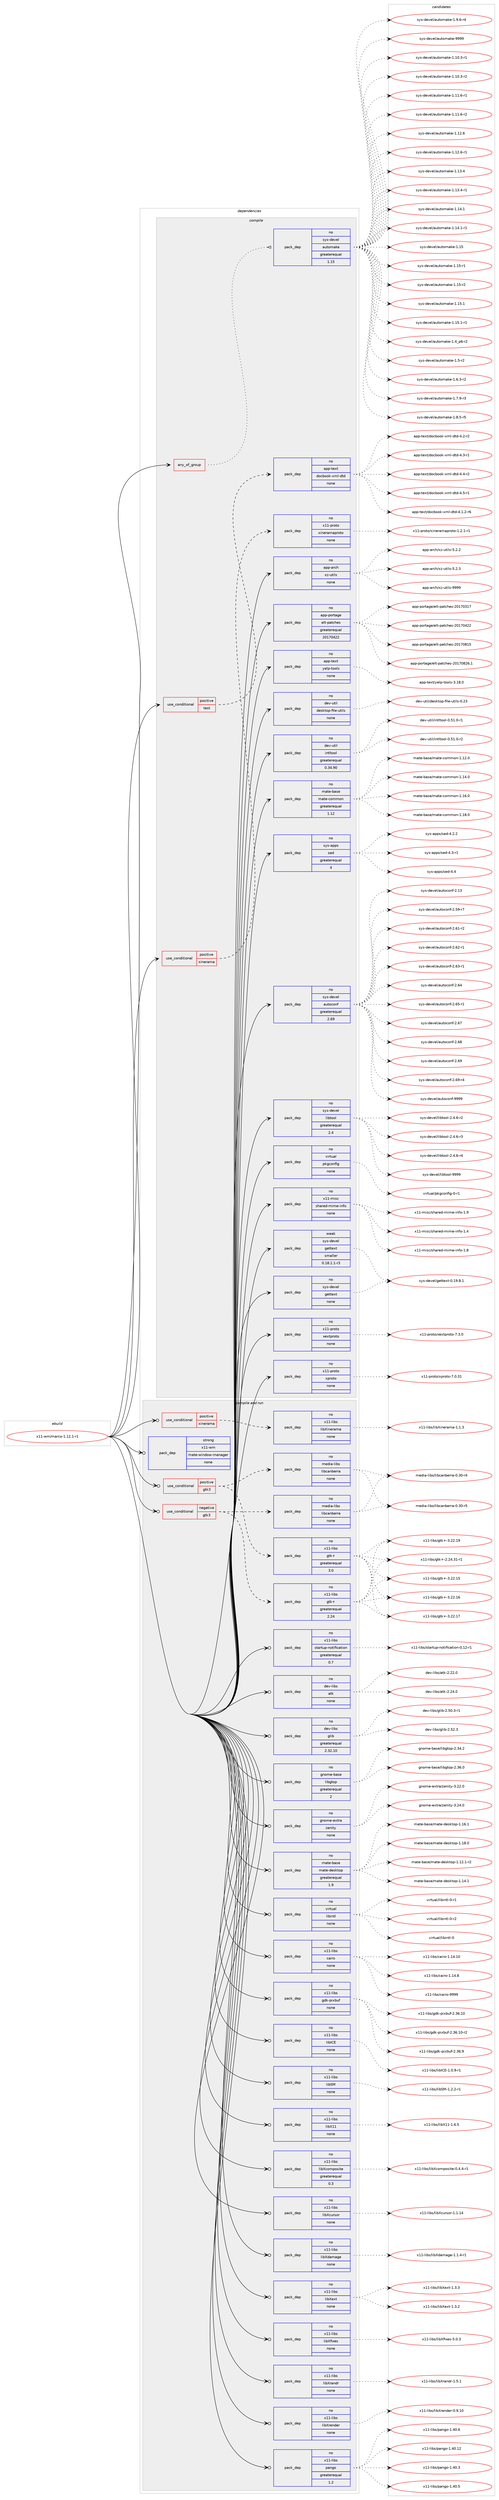 digraph prolog {

# *************
# Graph options
# *************

newrank=true;
concentrate=true;
compound=true;
graph [rankdir=LR,fontname=Helvetica,fontsize=10,ranksep=1.5];#, ranksep=2.5, nodesep=0.2];
edge  [arrowhead=vee];
node  [fontname=Helvetica,fontsize=10];

# **********
# The ebuild
# **********

subgraph cluster_leftcol {
color=gray;
rank=same;
label=<<i>ebuild</i>>;
id [label="x11-wm/marco-1.12.1-r1", color=red, width=4, href="../x11-wm/marco-1.12.1-r1.svg"];
}

# ****************
# The dependencies
# ****************

subgraph cluster_midcol {
color=gray;
label=<<i>dependencies</i>>;
subgraph cluster_compile {
fillcolor="#eeeeee";
style=filled;
label=<<i>compile</i>>;
subgraph any9779 {
dependency532483 [label=<<TABLE BORDER="0" CELLBORDER="1" CELLSPACING="0" CELLPADDING="4"><TR><TD CELLPADDING="10">any_of_group</TD></TR></TABLE>>, shape=none, color=red];subgraph pack398186 {
dependency532484 [label=<<TABLE BORDER="0" CELLBORDER="1" CELLSPACING="0" CELLPADDING="4" WIDTH="220"><TR><TD ROWSPAN="6" CELLPADDING="30">pack_dep</TD></TR><TR><TD WIDTH="110">no</TD></TR><TR><TD>sys-devel</TD></TR><TR><TD>automake</TD></TR><TR><TD>greaterequal</TD></TR><TR><TD>1.15</TD></TR></TABLE>>, shape=none, color=blue];
}
dependency532483:e -> dependency532484:w [weight=20,style="dotted",arrowhead="oinv"];
}
id:e -> dependency532483:w [weight=20,style="solid",arrowhead="vee"];
subgraph cond124165 {
dependency532485 [label=<<TABLE BORDER="0" CELLBORDER="1" CELLSPACING="0" CELLPADDING="4"><TR><TD ROWSPAN="3" CELLPADDING="10">use_conditional</TD></TR><TR><TD>positive</TD></TR><TR><TD>test</TD></TR></TABLE>>, shape=none, color=red];
subgraph pack398187 {
dependency532486 [label=<<TABLE BORDER="0" CELLBORDER="1" CELLSPACING="0" CELLPADDING="4" WIDTH="220"><TR><TD ROWSPAN="6" CELLPADDING="30">pack_dep</TD></TR><TR><TD WIDTH="110">no</TD></TR><TR><TD>app-text</TD></TR><TR><TD>docbook-xml-dtd</TD></TR><TR><TD>none</TD></TR><TR><TD></TD></TR></TABLE>>, shape=none, color=blue];
}
dependency532485:e -> dependency532486:w [weight=20,style="dashed",arrowhead="vee"];
}
id:e -> dependency532485:w [weight=20,style="solid",arrowhead="vee"];
subgraph cond124166 {
dependency532487 [label=<<TABLE BORDER="0" CELLBORDER="1" CELLSPACING="0" CELLPADDING="4"><TR><TD ROWSPAN="3" CELLPADDING="10">use_conditional</TD></TR><TR><TD>positive</TD></TR><TR><TD>xinerama</TD></TR></TABLE>>, shape=none, color=red];
subgraph pack398188 {
dependency532488 [label=<<TABLE BORDER="0" CELLBORDER="1" CELLSPACING="0" CELLPADDING="4" WIDTH="220"><TR><TD ROWSPAN="6" CELLPADDING="30">pack_dep</TD></TR><TR><TD WIDTH="110">no</TD></TR><TR><TD>x11-proto</TD></TR><TR><TD>xineramaproto</TD></TR><TR><TD>none</TD></TR><TR><TD></TD></TR></TABLE>>, shape=none, color=blue];
}
dependency532487:e -> dependency532488:w [weight=20,style="dashed",arrowhead="vee"];
}
id:e -> dependency532487:w [weight=20,style="solid",arrowhead="vee"];
subgraph pack398189 {
dependency532489 [label=<<TABLE BORDER="0" CELLBORDER="1" CELLSPACING="0" CELLPADDING="4" WIDTH="220"><TR><TD ROWSPAN="6" CELLPADDING="30">pack_dep</TD></TR><TR><TD WIDTH="110">no</TD></TR><TR><TD>app-arch</TD></TR><TR><TD>xz-utils</TD></TR><TR><TD>none</TD></TR><TR><TD></TD></TR></TABLE>>, shape=none, color=blue];
}
id:e -> dependency532489:w [weight=20,style="solid",arrowhead="vee"];
subgraph pack398190 {
dependency532490 [label=<<TABLE BORDER="0" CELLBORDER="1" CELLSPACING="0" CELLPADDING="4" WIDTH="220"><TR><TD ROWSPAN="6" CELLPADDING="30">pack_dep</TD></TR><TR><TD WIDTH="110">no</TD></TR><TR><TD>app-portage</TD></TR><TR><TD>elt-patches</TD></TR><TR><TD>greaterequal</TD></TR><TR><TD>20170422</TD></TR></TABLE>>, shape=none, color=blue];
}
id:e -> dependency532490:w [weight=20,style="solid",arrowhead="vee"];
subgraph pack398191 {
dependency532491 [label=<<TABLE BORDER="0" CELLBORDER="1" CELLSPACING="0" CELLPADDING="4" WIDTH="220"><TR><TD ROWSPAN="6" CELLPADDING="30">pack_dep</TD></TR><TR><TD WIDTH="110">no</TD></TR><TR><TD>app-text</TD></TR><TR><TD>yelp-tools</TD></TR><TR><TD>none</TD></TR><TR><TD></TD></TR></TABLE>>, shape=none, color=blue];
}
id:e -> dependency532491:w [weight=20,style="solid",arrowhead="vee"];
subgraph pack398192 {
dependency532492 [label=<<TABLE BORDER="0" CELLBORDER="1" CELLSPACING="0" CELLPADDING="4" WIDTH="220"><TR><TD ROWSPAN="6" CELLPADDING="30">pack_dep</TD></TR><TR><TD WIDTH="110">no</TD></TR><TR><TD>dev-util</TD></TR><TR><TD>desktop-file-utils</TD></TR><TR><TD>none</TD></TR><TR><TD></TD></TR></TABLE>>, shape=none, color=blue];
}
id:e -> dependency532492:w [weight=20,style="solid",arrowhead="vee"];
subgraph pack398193 {
dependency532493 [label=<<TABLE BORDER="0" CELLBORDER="1" CELLSPACING="0" CELLPADDING="4" WIDTH="220"><TR><TD ROWSPAN="6" CELLPADDING="30">pack_dep</TD></TR><TR><TD WIDTH="110">no</TD></TR><TR><TD>dev-util</TD></TR><TR><TD>intltool</TD></TR><TR><TD>greaterequal</TD></TR><TR><TD>0.34.90</TD></TR></TABLE>>, shape=none, color=blue];
}
id:e -> dependency532493:w [weight=20,style="solid",arrowhead="vee"];
subgraph pack398194 {
dependency532494 [label=<<TABLE BORDER="0" CELLBORDER="1" CELLSPACING="0" CELLPADDING="4" WIDTH="220"><TR><TD ROWSPAN="6" CELLPADDING="30">pack_dep</TD></TR><TR><TD WIDTH="110">no</TD></TR><TR><TD>mate-base</TD></TR><TR><TD>mate-common</TD></TR><TR><TD>greaterequal</TD></TR><TR><TD>1.12</TD></TR></TABLE>>, shape=none, color=blue];
}
id:e -> dependency532494:w [weight=20,style="solid",arrowhead="vee"];
subgraph pack398195 {
dependency532495 [label=<<TABLE BORDER="0" CELLBORDER="1" CELLSPACING="0" CELLPADDING="4" WIDTH="220"><TR><TD ROWSPAN="6" CELLPADDING="30">pack_dep</TD></TR><TR><TD WIDTH="110">no</TD></TR><TR><TD>sys-apps</TD></TR><TR><TD>sed</TD></TR><TR><TD>greaterequal</TD></TR><TR><TD>4</TD></TR></TABLE>>, shape=none, color=blue];
}
id:e -> dependency532495:w [weight=20,style="solid",arrowhead="vee"];
subgraph pack398196 {
dependency532496 [label=<<TABLE BORDER="0" CELLBORDER="1" CELLSPACING="0" CELLPADDING="4" WIDTH="220"><TR><TD ROWSPAN="6" CELLPADDING="30">pack_dep</TD></TR><TR><TD WIDTH="110">no</TD></TR><TR><TD>sys-devel</TD></TR><TR><TD>autoconf</TD></TR><TR><TD>greaterequal</TD></TR><TR><TD>2.69</TD></TR></TABLE>>, shape=none, color=blue];
}
id:e -> dependency532496:w [weight=20,style="solid",arrowhead="vee"];
subgraph pack398197 {
dependency532497 [label=<<TABLE BORDER="0" CELLBORDER="1" CELLSPACING="0" CELLPADDING="4" WIDTH="220"><TR><TD ROWSPAN="6" CELLPADDING="30">pack_dep</TD></TR><TR><TD WIDTH="110">no</TD></TR><TR><TD>sys-devel</TD></TR><TR><TD>gettext</TD></TR><TR><TD>none</TD></TR><TR><TD></TD></TR></TABLE>>, shape=none, color=blue];
}
id:e -> dependency532497:w [weight=20,style="solid",arrowhead="vee"];
subgraph pack398198 {
dependency532498 [label=<<TABLE BORDER="0" CELLBORDER="1" CELLSPACING="0" CELLPADDING="4" WIDTH="220"><TR><TD ROWSPAN="6" CELLPADDING="30">pack_dep</TD></TR><TR><TD WIDTH="110">no</TD></TR><TR><TD>sys-devel</TD></TR><TR><TD>libtool</TD></TR><TR><TD>greaterequal</TD></TR><TR><TD>2.4</TD></TR></TABLE>>, shape=none, color=blue];
}
id:e -> dependency532498:w [weight=20,style="solid",arrowhead="vee"];
subgraph pack398199 {
dependency532499 [label=<<TABLE BORDER="0" CELLBORDER="1" CELLSPACING="0" CELLPADDING="4" WIDTH="220"><TR><TD ROWSPAN="6" CELLPADDING="30">pack_dep</TD></TR><TR><TD WIDTH="110">no</TD></TR><TR><TD>virtual</TD></TR><TR><TD>pkgconfig</TD></TR><TR><TD>none</TD></TR><TR><TD></TD></TR></TABLE>>, shape=none, color=blue];
}
id:e -> dependency532499:w [weight=20,style="solid",arrowhead="vee"];
subgraph pack398200 {
dependency532500 [label=<<TABLE BORDER="0" CELLBORDER="1" CELLSPACING="0" CELLPADDING="4" WIDTH="220"><TR><TD ROWSPAN="6" CELLPADDING="30">pack_dep</TD></TR><TR><TD WIDTH="110">no</TD></TR><TR><TD>x11-misc</TD></TR><TR><TD>shared-mime-info</TD></TR><TR><TD>none</TD></TR><TR><TD></TD></TR></TABLE>>, shape=none, color=blue];
}
id:e -> dependency532500:w [weight=20,style="solid",arrowhead="vee"];
subgraph pack398201 {
dependency532501 [label=<<TABLE BORDER="0" CELLBORDER="1" CELLSPACING="0" CELLPADDING="4" WIDTH="220"><TR><TD ROWSPAN="6" CELLPADDING="30">pack_dep</TD></TR><TR><TD WIDTH="110">no</TD></TR><TR><TD>x11-proto</TD></TR><TR><TD>xextproto</TD></TR><TR><TD>none</TD></TR><TR><TD></TD></TR></TABLE>>, shape=none, color=blue];
}
id:e -> dependency532501:w [weight=20,style="solid",arrowhead="vee"];
subgraph pack398202 {
dependency532502 [label=<<TABLE BORDER="0" CELLBORDER="1" CELLSPACING="0" CELLPADDING="4" WIDTH="220"><TR><TD ROWSPAN="6" CELLPADDING="30">pack_dep</TD></TR><TR><TD WIDTH="110">no</TD></TR><TR><TD>x11-proto</TD></TR><TR><TD>xproto</TD></TR><TR><TD>none</TD></TR><TR><TD></TD></TR></TABLE>>, shape=none, color=blue];
}
id:e -> dependency532502:w [weight=20,style="solid",arrowhead="vee"];
subgraph pack398203 {
dependency532503 [label=<<TABLE BORDER="0" CELLBORDER="1" CELLSPACING="0" CELLPADDING="4" WIDTH="220"><TR><TD ROWSPAN="6" CELLPADDING="30">pack_dep</TD></TR><TR><TD WIDTH="110">weak</TD></TR><TR><TD>sys-devel</TD></TR><TR><TD>gettext</TD></TR><TR><TD>smaller</TD></TR><TR><TD>0.18.1.1-r3</TD></TR></TABLE>>, shape=none, color=blue];
}
id:e -> dependency532503:w [weight=20,style="solid",arrowhead="vee"];
}
subgraph cluster_compileandrun {
fillcolor="#eeeeee";
style=filled;
label=<<i>compile and run</i>>;
subgraph cond124167 {
dependency532504 [label=<<TABLE BORDER="0" CELLBORDER="1" CELLSPACING="0" CELLPADDING="4"><TR><TD ROWSPAN="3" CELLPADDING="10">use_conditional</TD></TR><TR><TD>negative</TD></TR><TR><TD>gtk3</TD></TR></TABLE>>, shape=none, color=red];
subgraph pack398204 {
dependency532505 [label=<<TABLE BORDER="0" CELLBORDER="1" CELLSPACING="0" CELLPADDING="4" WIDTH="220"><TR><TD ROWSPAN="6" CELLPADDING="30">pack_dep</TD></TR><TR><TD WIDTH="110">no</TD></TR><TR><TD>media-libs</TD></TR><TR><TD>libcanberra</TD></TR><TR><TD>none</TD></TR><TR><TD></TD></TR></TABLE>>, shape=none, color=blue];
}
dependency532504:e -> dependency532505:w [weight=20,style="dashed",arrowhead="vee"];
subgraph pack398205 {
dependency532506 [label=<<TABLE BORDER="0" CELLBORDER="1" CELLSPACING="0" CELLPADDING="4" WIDTH="220"><TR><TD ROWSPAN="6" CELLPADDING="30">pack_dep</TD></TR><TR><TD WIDTH="110">no</TD></TR><TR><TD>x11-libs</TD></TR><TR><TD>gtk+</TD></TR><TR><TD>greaterequal</TD></TR><TR><TD>2.24</TD></TR></TABLE>>, shape=none, color=blue];
}
dependency532504:e -> dependency532506:w [weight=20,style="dashed",arrowhead="vee"];
}
id:e -> dependency532504:w [weight=20,style="solid",arrowhead="odotvee"];
subgraph cond124168 {
dependency532507 [label=<<TABLE BORDER="0" CELLBORDER="1" CELLSPACING="0" CELLPADDING="4"><TR><TD ROWSPAN="3" CELLPADDING="10">use_conditional</TD></TR><TR><TD>positive</TD></TR><TR><TD>gtk3</TD></TR></TABLE>>, shape=none, color=red];
subgraph pack398206 {
dependency532508 [label=<<TABLE BORDER="0" CELLBORDER="1" CELLSPACING="0" CELLPADDING="4" WIDTH="220"><TR><TD ROWSPAN="6" CELLPADDING="30">pack_dep</TD></TR><TR><TD WIDTH="110">no</TD></TR><TR><TD>media-libs</TD></TR><TR><TD>libcanberra</TD></TR><TR><TD>none</TD></TR><TR><TD></TD></TR></TABLE>>, shape=none, color=blue];
}
dependency532507:e -> dependency532508:w [weight=20,style="dashed",arrowhead="vee"];
subgraph pack398207 {
dependency532509 [label=<<TABLE BORDER="0" CELLBORDER="1" CELLSPACING="0" CELLPADDING="4" WIDTH="220"><TR><TD ROWSPAN="6" CELLPADDING="30">pack_dep</TD></TR><TR><TD WIDTH="110">no</TD></TR><TR><TD>x11-libs</TD></TR><TR><TD>gtk+</TD></TR><TR><TD>greaterequal</TD></TR><TR><TD>3.0</TD></TR></TABLE>>, shape=none, color=blue];
}
dependency532507:e -> dependency532509:w [weight=20,style="dashed",arrowhead="vee"];
}
id:e -> dependency532507:w [weight=20,style="solid",arrowhead="odotvee"];
subgraph cond124169 {
dependency532510 [label=<<TABLE BORDER="0" CELLBORDER="1" CELLSPACING="0" CELLPADDING="4"><TR><TD ROWSPAN="3" CELLPADDING="10">use_conditional</TD></TR><TR><TD>positive</TD></TR><TR><TD>xinerama</TD></TR></TABLE>>, shape=none, color=red];
subgraph pack398208 {
dependency532511 [label=<<TABLE BORDER="0" CELLBORDER="1" CELLSPACING="0" CELLPADDING="4" WIDTH="220"><TR><TD ROWSPAN="6" CELLPADDING="30">pack_dep</TD></TR><TR><TD WIDTH="110">no</TD></TR><TR><TD>x11-libs</TD></TR><TR><TD>libXinerama</TD></TR><TR><TD>none</TD></TR><TR><TD></TD></TR></TABLE>>, shape=none, color=blue];
}
dependency532510:e -> dependency532511:w [weight=20,style="dashed",arrowhead="vee"];
}
id:e -> dependency532510:w [weight=20,style="solid",arrowhead="odotvee"];
subgraph pack398209 {
dependency532512 [label=<<TABLE BORDER="0" CELLBORDER="1" CELLSPACING="0" CELLPADDING="4" WIDTH="220"><TR><TD ROWSPAN="6" CELLPADDING="30">pack_dep</TD></TR><TR><TD WIDTH="110">no</TD></TR><TR><TD>dev-libs</TD></TR><TR><TD>atk</TD></TR><TR><TD>none</TD></TR><TR><TD></TD></TR></TABLE>>, shape=none, color=blue];
}
id:e -> dependency532512:w [weight=20,style="solid",arrowhead="odotvee"];
subgraph pack398210 {
dependency532513 [label=<<TABLE BORDER="0" CELLBORDER="1" CELLSPACING="0" CELLPADDING="4" WIDTH="220"><TR><TD ROWSPAN="6" CELLPADDING="30">pack_dep</TD></TR><TR><TD WIDTH="110">no</TD></TR><TR><TD>dev-libs</TD></TR><TR><TD>glib</TD></TR><TR><TD>greaterequal</TD></TR><TR><TD>2.32.10</TD></TR></TABLE>>, shape=none, color=blue];
}
id:e -> dependency532513:w [weight=20,style="solid",arrowhead="odotvee"];
subgraph pack398211 {
dependency532514 [label=<<TABLE BORDER="0" CELLBORDER="1" CELLSPACING="0" CELLPADDING="4" WIDTH="220"><TR><TD ROWSPAN="6" CELLPADDING="30">pack_dep</TD></TR><TR><TD WIDTH="110">no</TD></TR><TR><TD>gnome-base</TD></TR><TR><TD>libgtop</TD></TR><TR><TD>greaterequal</TD></TR><TR><TD>2</TD></TR></TABLE>>, shape=none, color=blue];
}
id:e -> dependency532514:w [weight=20,style="solid",arrowhead="odotvee"];
subgraph pack398212 {
dependency532515 [label=<<TABLE BORDER="0" CELLBORDER="1" CELLSPACING="0" CELLPADDING="4" WIDTH="220"><TR><TD ROWSPAN="6" CELLPADDING="30">pack_dep</TD></TR><TR><TD WIDTH="110">no</TD></TR><TR><TD>gnome-extra</TD></TR><TR><TD>zenity</TD></TR><TR><TD>none</TD></TR><TR><TD></TD></TR></TABLE>>, shape=none, color=blue];
}
id:e -> dependency532515:w [weight=20,style="solid",arrowhead="odotvee"];
subgraph pack398213 {
dependency532516 [label=<<TABLE BORDER="0" CELLBORDER="1" CELLSPACING="0" CELLPADDING="4" WIDTH="220"><TR><TD ROWSPAN="6" CELLPADDING="30">pack_dep</TD></TR><TR><TD WIDTH="110">no</TD></TR><TR><TD>mate-base</TD></TR><TR><TD>mate-desktop</TD></TR><TR><TD>greaterequal</TD></TR><TR><TD>1.9</TD></TR></TABLE>>, shape=none, color=blue];
}
id:e -> dependency532516:w [weight=20,style="solid",arrowhead="odotvee"];
subgraph pack398214 {
dependency532517 [label=<<TABLE BORDER="0" CELLBORDER="1" CELLSPACING="0" CELLPADDING="4" WIDTH="220"><TR><TD ROWSPAN="6" CELLPADDING="30">pack_dep</TD></TR><TR><TD WIDTH="110">no</TD></TR><TR><TD>virtual</TD></TR><TR><TD>libintl</TD></TR><TR><TD>none</TD></TR><TR><TD></TD></TR></TABLE>>, shape=none, color=blue];
}
id:e -> dependency532517:w [weight=20,style="solid",arrowhead="odotvee"];
subgraph pack398215 {
dependency532518 [label=<<TABLE BORDER="0" CELLBORDER="1" CELLSPACING="0" CELLPADDING="4" WIDTH="220"><TR><TD ROWSPAN="6" CELLPADDING="30">pack_dep</TD></TR><TR><TD WIDTH="110">no</TD></TR><TR><TD>x11-libs</TD></TR><TR><TD>cairo</TD></TR><TR><TD>none</TD></TR><TR><TD></TD></TR></TABLE>>, shape=none, color=blue];
}
id:e -> dependency532518:w [weight=20,style="solid",arrowhead="odotvee"];
subgraph pack398216 {
dependency532519 [label=<<TABLE BORDER="0" CELLBORDER="1" CELLSPACING="0" CELLPADDING="4" WIDTH="220"><TR><TD ROWSPAN="6" CELLPADDING="30">pack_dep</TD></TR><TR><TD WIDTH="110">no</TD></TR><TR><TD>x11-libs</TD></TR><TR><TD>gdk-pixbuf</TD></TR><TR><TD>none</TD></TR><TR><TD></TD></TR></TABLE>>, shape=none, color=blue];
}
id:e -> dependency532519:w [weight=20,style="solid",arrowhead="odotvee"];
subgraph pack398217 {
dependency532520 [label=<<TABLE BORDER="0" CELLBORDER="1" CELLSPACING="0" CELLPADDING="4" WIDTH="220"><TR><TD ROWSPAN="6" CELLPADDING="30">pack_dep</TD></TR><TR><TD WIDTH="110">no</TD></TR><TR><TD>x11-libs</TD></TR><TR><TD>libICE</TD></TR><TR><TD>none</TD></TR><TR><TD></TD></TR></TABLE>>, shape=none, color=blue];
}
id:e -> dependency532520:w [weight=20,style="solid",arrowhead="odotvee"];
subgraph pack398218 {
dependency532521 [label=<<TABLE BORDER="0" CELLBORDER="1" CELLSPACING="0" CELLPADDING="4" WIDTH="220"><TR><TD ROWSPAN="6" CELLPADDING="30">pack_dep</TD></TR><TR><TD WIDTH="110">no</TD></TR><TR><TD>x11-libs</TD></TR><TR><TD>libSM</TD></TR><TR><TD>none</TD></TR><TR><TD></TD></TR></TABLE>>, shape=none, color=blue];
}
id:e -> dependency532521:w [weight=20,style="solid",arrowhead="odotvee"];
subgraph pack398219 {
dependency532522 [label=<<TABLE BORDER="0" CELLBORDER="1" CELLSPACING="0" CELLPADDING="4" WIDTH="220"><TR><TD ROWSPAN="6" CELLPADDING="30">pack_dep</TD></TR><TR><TD WIDTH="110">no</TD></TR><TR><TD>x11-libs</TD></TR><TR><TD>libX11</TD></TR><TR><TD>none</TD></TR><TR><TD></TD></TR></TABLE>>, shape=none, color=blue];
}
id:e -> dependency532522:w [weight=20,style="solid",arrowhead="odotvee"];
subgraph pack398220 {
dependency532523 [label=<<TABLE BORDER="0" CELLBORDER="1" CELLSPACING="0" CELLPADDING="4" WIDTH="220"><TR><TD ROWSPAN="6" CELLPADDING="30">pack_dep</TD></TR><TR><TD WIDTH="110">no</TD></TR><TR><TD>x11-libs</TD></TR><TR><TD>libXcomposite</TD></TR><TR><TD>greaterequal</TD></TR><TR><TD>0.3</TD></TR></TABLE>>, shape=none, color=blue];
}
id:e -> dependency532523:w [weight=20,style="solid",arrowhead="odotvee"];
subgraph pack398221 {
dependency532524 [label=<<TABLE BORDER="0" CELLBORDER="1" CELLSPACING="0" CELLPADDING="4" WIDTH="220"><TR><TD ROWSPAN="6" CELLPADDING="30">pack_dep</TD></TR><TR><TD WIDTH="110">no</TD></TR><TR><TD>x11-libs</TD></TR><TR><TD>libXcursor</TD></TR><TR><TD>none</TD></TR><TR><TD></TD></TR></TABLE>>, shape=none, color=blue];
}
id:e -> dependency532524:w [weight=20,style="solid",arrowhead="odotvee"];
subgraph pack398222 {
dependency532525 [label=<<TABLE BORDER="0" CELLBORDER="1" CELLSPACING="0" CELLPADDING="4" WIDTH="220"><TR><TD ROWSPAN="6" CELLPADDING="30">pack_dep</TD></TR><TR><TD WIDTH="110">no</TD></TR><TR><TD>x11-libs</TD></TR><TR><TD>libXdamage</TD></TR><TR><TD>none</TD></TR><TR><TD></TD></TR></TABLE>>, shape=none, color=blue];
}
id:e -> dependency532525:w [weight=20,style="solid",arrowhead="odotvee"];
subgraph pack398223 {
dependency532526 [label=<<TABLE BORDER="0" CELLBORDER="1" CELLSPACING="0" CELLPADDING="4" WIDTH="220"><TR><TD ROWSPAN="6" CELLPADDING="30">pack_dep</TD></TR><TR><TD WIDTH="110">no</TD></TR><TR><TD>x11-libs</TD></TR><TR><TD>libXext</TD></TR><TR><TD>none</TD></TR><TR><TD></TD></TR></TABLE>>, shape=none, color=blue];
}
id:e -> dependency532526:w [weight=20,style="solid",arrowhead="odotvee"];
subgraph pack398224 {
dependency532527 [label=<<TABLE BORDER="0" CELLBORDER="1" CELLSPACING="0" CELLPADDING="4" WIDTH="220"><TR><TD ROWSPAN="6" CELLPADDING="30">pack_dep</TD></TR><TR><TD WIDTH="110">no</TD></TR><TR><TD>x11-libs</TD></TR><TR><TD>libXfixes</TD></TR><TR><TD>none</TD></TR><TR><TD></TD></TR></TABLE>>, shape=none, color=blue];
}
id:e -> dependency532527:w [weight=20,style="solid",arrowhead="odotvee"];
subgraph pack398225 {
dependency532528 [label=<<TABLE BORDER="0" CELLBORDER="1" CELLSPACING="0" CELLPADDING="4" WIDTH="220"><TR><TD ROWSPAN="6" CELLPADDING="30">pack_dep</TD></TR><TR><TD WIDTH="110">no</TD></TR><TR><TD>x11-libs</TD></TR><TR><TD>libXrandr</TD></TR><TR><TD>none</TD></TR><TR><TD></TD></TR></TABLE>>, shape=none, color=blue];
}
id:e -> dependency532528:w [weight=20,style="solid",arrowhead="odotvee"];
subgraph pack398226 {
dependency532529 [label=<<TABLE BORDER="0" CELLBORDER="1" CELLSPACING="0" CELLPADDING="4" WIDTH="220"><TR><TD ROWSPAN="6" CELLPADDING="30">pack_dep</TD></TR><TR><TD WIDTH="110">no</TD></TR><TR><TD>x11-libs</TD></TR><TR><TD>libXrender</TD></TR><TR><TD>none</TD></TR><TR><TD></TD></TR></TABLE>>, shape=none, color=blue];
}
id:e -> dependency532529:w [weight=20,style="solid",arrowhead="odotvee"];
subgraph pack398227 {
dependency532530 [label=<<TABLE BORDER="0" CELLBORDER="1" CELLSPACING="0" CELLPADDING="4" WIDTH="220"><TR><TD ROWSPAN="6" CELLPADDING="30">pack_dep</TD></TR><TR><TD WIDTH="110">no</TD></TR><TR><TD>x11-libs</TD></TR><TR><TD>pango</TD></TR><TR><TD>greaterequal</TD></TR><TR><TD>1.2</TD></TR></TABLE>>, shape=none, color=blue];
}
id:e -> dependency532530:w [weight=20,style="solid",arrowhead="odotvee"];
subgraph pack398228 {
dependency532531 [label=<<TABLE BORDER="0" CELLBORDER="1" CELLSPACING="0" CELLPADDING="4" WIDTH="220"><TR><TD ROWSPAN="6" CELLPADDING="30">pack_dep</TD></TR><TR><TD WIDTH="110">no</TD></TR><TR><TD>x11-libs</TD></TR><TR><TD>startup-notification</TD></TR><TR><TD>greaterequal</TD></TR><TR><TD>0.7</TD></TR></TABLE>>, shape=none, color=blue];
}
id:e -> dependency532531:w [weight=20,style="solid",arrowhead="odotvee"];
subgraph pack398229 {
dependency532532 [label=<<TABLE BORDER="0" CELLBORDER="1" CELLSPACING="0" CELLPADDING="4" WIDTH="220"><TR><TD ROWSPAN="6" CELLPADDING="30">pack_dep</TD></TR><TR><TD WIDTH="110">strong</TD></TR><TR><TD>x11-wm</TD></TR><TR><TD>mate-window-manager</TD></TR><TR><TD>none</TD></TR><TR><TD></TD></TR></TABLE>>, shape=none, color=blue];
}
id:e -> dependency532532:w [weight=20,style="solid",arrowhead="odotvee"];
}
subgraph cluster_run {
fillcolor="#eeeeee";
style=filled;
label=<<i>run</i>>;
}
}

# **************
# The candidates
# **************

subgraph cluster_choices {
rank=same;
color=gray;
label=<<i>candidates</i>>;

subgraph choice398186 {
color=black;
nodesep=1;
choice11512111545100101118101108479711711611110997107101454946494846514511449 [label="sys-devel/automake-1.10.3-r1", color=red, width=4,href="../sys-devel/automake-1.10.3-r1.svg"];
choice11512111545100101118101108479711711611110997107101454946494846514511450 [label="sys-devel/automake-1.10.3-r2", color=red, width=4,href="../sys-devel/automake-1.10.3-r2.svg"];
choice11512111545100101118101108479711711611110997107101454946494946544511449 [label="sys-devel/automake-1.11.6-r1", color=red, width=4,href="../sys-devel/automake-1.11.6-r1.svg"];
choice11512111545100101118101108479711711611110997107101454946494946544511450 [label="sys-devel/automake-1.11.6-r2", color=red, width=4,href="../sys-devel/automake-1.11.6-r2.svg"];
choice1151211154510010111810110847971171161111099710710145494649504654 [label="sys-devel/automake-1.12.6", color=red, width=4,href="../sys-devel/automake-1.12.6.svg"];
choice11512111545100101118101108479711711611110997107101454946495046544511449 [label="sys-devel/automake-1.12.6-r1", color=red, width=4,href="../sys-devel/automake-1.12.6-r1.svg"];
choice1151211154510010111810110847971171161111099710710145494649514652 [label="sys-devel/automake-1.13.4", color=red, width=4,href="../sys-devel/automake-1.13.4.svg"];
choice11512111545100101118101108479711711611110997107101454946495146524511449 [label="sys-devel/automake-1.13.4-r1", color=red, width=4,href="../sys-devel/automake-1.13.4-r1.svg"];
choice1151211154510010111810110847971171161111099710710145494649524649 [label="sys-devel/automake-1.14.1", color=red, width=4,href="../sys-devel/automake-1.14.1.svg"];
choice11512111545100101118101108479711711611110997107101454946495246494511449 [label="sys-devel/automake-1.14.1-r1", color=red, width=4,href="../sys-devel/automake-1.14.1-r1.svg"];
choice115121115451001011181011084797117116111109971071014549464953 [label="sys-devel/automake-1.15", color=red, width=4,href="../sys-devel/automake-1.15.svg"];
choice1151211154510010111810110847971171161111099710710145494649534511449 [label="sys-devel/automake-1.15-r1", color=red, width=4,href="../sys-devel/automake-1.15-r1.svg"];
choice1151211154510010111810110847971171161111099710710145494649534511450 [label="sys-devel/automake-1.15-r2", color=red, width=4,href="../sys-devel/automake-1.15-r2.svg"];
choice1151211154510010111810110847971171161111099710710145494649534649 [label="sys-devel/automake-1.15.1", color=red, width=4,href="../sys-devel/automake-1.15.1.svg"];
choice11512111545100101118101108479711711611110997107101454946495346494511449 [label="sys-devel/automake-1.15.1-r1", color=red, width=4,href="../sys-devel/automake-1.15.1-r1.svg"];
choice115121115451001011181011084797117116111109971071014549465295112544511450 [label="sys-devel/automake-1.4_p6-r2", color=red, width=4,href="../sys-devel/automake-1.4_p6-r2.svg"];
choice11512111545100101118101108479711711611110997107101454946534511450 [label="sys-devel/automake-1.5-r2", color=red, width=4,href="../sys-devel/automake-1.5-r2.svg"];
choice115121115451001011181011084797117116111109971071014549465446514511450 [label="sys-devel/automake-1.6.3-r2", color=red, width=4,href="../sys-devel/automake-1.6.3-r2.svg"];
choice115121115451001011181011084797117116111109971071014549465546574511451 [label="sys-devel/automake-1.7.9-r3", color=red, width=4,href="../sys-devel/automake-1.7.9-r3.svg"];
choice115121115451001011181011084797117116111109971071014549465646534511453 [label="sys-devel/automake-1.8.5-r5", color=red, width=4,href="../sys-devel/automake-1.8.5-r5.svg"];
choice115121115451001011181011084797117116111109971071014549465746544511452 [label="sys-devel/automake-1.9.6-r4", color=red, width=4,href="../sys-devel/automake-1.9.6-r4.svg"];
choice115121115451001011181011084797117116111109971071014557575757 [label="sys-devel/automake-9999", color=red, width=4,href="../sys-devel/automake-9999.svg"];
dependency532484:e -> choice11512111545100101118101108479711711611110997107101454946494846514511449:w [style=dotted,weight="100"];
dependency532484:e -> choice11512111545100101118101108479711711611110997107101454946494846514511450:w [style=dotted,weight="100"];
dependency532484:e -> choice11512111545100101118101108479711711611110997107101454946494946544511449:w [style=dotted,weight="100"];
dependency532484:e -> choice11512111545100101118101108479711711611110997107101454946494946544511450:w [style=dotted,weight="100"];
dependency532484:e -> choice1151211154510010111810110847971171161111099710710145494649504654:w [style=dotted,weight="100"];
dependency532484:e -> choice11512111545100101118101108479711711611110997107101454946495046544511449:w [style=dotted,weight="100"];
dependency532484:e -> choice1151211154510010111810110847971171161111099710710145494649514652:w [style=dotted,weight="100"];
dependency532484:e -> choice11512111545100101118101108479711711611110997107101454946495146524511449:w [style=dotted,weight="100"];
dependency532484:e -> choice1151211154510010111810110847971171161111099710710145494649524649:w [style=dotted,weight="100"];
dependency532484:e -> choice11512111545100101118101108479711711611110997107101454946495246494511449:w [style=dotted,weight="100"];
dependency532484:e -> choice115121115451001011181011084797117116111109971071014549464953:w [style=dotted,weight="100"];
dependency532484:e -> choice1151211154510010111810110847971171161111099710710145494649534511449:w [style=dotted,weight="100"];
dependency532484:e -> choice1151211154510010111810110847971171161111099710710145494649534511450:w [style=dotted,weight="100"];
dependency532484:e -> choice1151211154510010111810110847971171161111099710710145494649534649:w [style=dotted,weight="100"];
dependency532484:e -> choice11512111545100101118101108479711711611110997107101454946495346494511449:w [style=dotted,weight="100"];
dependency532484:e -> choice115121115451001011181011084797117116111109971071014549465295112544511450:w [style=dotted,weight="100"];
dependency532484:e -> choice11512111545100101118101108479711711611110997107101454946534511450:w [style=dotted,weight="100"];
dependency532484:e -> choice115121115451001011181011084797117116111109971071014549465446514511450:w [style=dotted,weight="100"];
dependency532484:e -> choice115121115451001011181011084797117116111109971071014549465546574511451:w [style=dotted,weight="100"];
dependency532484:e -> choice115121115451001011181011084797117116111109971071014549465646534511453:w [style=dotted,weight="100"];
dependency532484:e -> choice115121115451001011181011084797117116111109971071014549465746544511452:w [style=dotted,weight="100"];
dependency532484:e -> choice115121115451001011181011084797117116111109971071014557575757:w [style=dotted,weight="100"];
}
subgraph choice398187 {
color=black;
nodesep=1;
choice971121124511610112011647100111999811111110745120109108451001161004552464946504511454 [label="app-text/docbook-xml-dtd-4.1.2-r6", color=red, width=4,href="../app-text/docbook-xml-dtd-4.1.2-r6.svg"];
choice97112112451161011201164710011199981111111074512010910845100116100455246504511450 [label="app-text/docbook-xml-dtd-4.2-r2", color=red, width=4,href="../app-text/docbook-xml-dtd-4.2-r2.svg"];
choice97112112451161011201164710011199981111111074512010910845100116100455246514511449 [label="app-text/docbook-xml-dtd-4.3-r1", color=red, width=4,href="../app-text/docbook-xml-dtd-4.3-r1.svg"];
choice97112112451161011201164710011199981111111074512010910845100116100455246524511450 [label="app-text/docbook-xml-dtd-4.4-r2", color=red, width=4,href="../app-text/docbook-xml-dtd-4.4-r2.svg"];
choice97112112451161011201164710011199981111111074512010910845100116100455246534511449 [label="app-text/docbook-xml-dtd-4.5-r1", color=red, width=4,href="../app-text/docbook-xml-dtd-4.5-r1.svg"];
dependency532486:e -> choice971121124511610112011647100111999811111110745120109108451001161004552464946504511454:w [style=dotted,weight="100"];
dependency532486:e -> choice97112112451161011201164710011199981111111074512010910845100116100455246504511450:w [style=dotted,weight="100"];
dependency532486:e -> choice97112112451161011201164710011199981111111074512010910845100116100455246514511449:w [style=dotted,weight="100"];
dependency532486:e -> choice97112112451161011201164710011199981111111074512010910845100116100455246524511450:w [style=dotted,weight="100"];
dependency532486:e -> choice97112112451161011201164710011199981111111074512010910845100116100455246534511449:w [style=dotted,weight="100"];
}
subgraph choice398188 {
color=black;
nodesep=1;
choice1204949451121141111161114712010511010111497109971121141111161114549465046494511449 [label="x11-proto/xineramaproto-1.2.1-r1", color=red, width=4,href="../x11-proto/xineramaproto-1.2.1-r1.svg"];
dependency532488:e -> choice1204949451121141111161114712010511010111497109971121141111161114549465046494511449:w [style=dotted,weight="100"];
}
subgraph choice398189 {
color=black;
nodesep=1;
choice971121124597114991044712012245117116105108115455346504650 [label="app-arch/xz-utils-5.2.2", color=red, width=4,href="../app-arch/xz-utils-5.2.2.svg"];
choice971121124597114991044712012245117116105108115455346504651 [label="app-arch/xz-utils-5.2.3", color=red, width=4,href="../app-arch/xz-utils-5.2.3.svg"];
choice9711211245971149910447120122451171161051081154557575757 [label="app-arch/xz-utils-9999", color=red, width=4,href="../app-arch/xz-utils-9999.svg"];
dependency532489:e -> choice971121124597114991044712012245117116105108115455346504650:w [style=dotted,weight="100"];
dependency532489:e -> choice971121124597114991044712012245117116105108115455346504651:w [style=dotted,weight="100"];
dependency532489:e -> choice9711211245971149910447120122451171161051081154557575757:w [style=dotted,weight="100"];
}
subgraph choice398190 {
color=black;
nodesep=1;
choice97112112451121111141169710310147101108116451129711699104101115455048495548514955 [label="app-portage/elt-patches-20170317", color=red, width=4,href="../app-portage/elt-patches-20170317.svg"];
choice97112112451121111141169710310147101108116451129711699104101115455048495548525050 [label="app-portage/elt-patches-20170422", color=red, width=4,href="../app-portage/elt-patches-20170422.svg"];
choice97112112451121111141169710310147101108116451129711699104101115455048495548564953 [label="app-portage/elt-patches-20170815", color=red, width=4,href="../app-portage/elt-patches-20170815.svg"];
choice971121124511211111411697103101471011081164511297116991041011154550484955485650544649 [label="app-portage/elt-patches-20170826.1", color=red, width=4,href="../app-portage/elt-patches-20170826.1.svg"];
dependency532490:e -> choice97112112451121111141169710310147101108116451129711699104101115455048495548514955:w [style=dotted,weight="100"];
dependency532490:e -> choice97112112451121111141169710310147101108116451129711699104101115455048495548525050:w [style=dotted,weight="100"];
dependency532490:e -> choice97112112451121111141169710310147101108116451129711699104101115455048495548564953:w [style=dotted,weight="100"];
dependency532490:e -> choice971121124511211111411697103101471011081164511297116991041011154550484955485650544649:w [style=dotted,weight="100"];
}
subgraph choice398191 {
color=black;
nodesep=1;
choice9711211245116101120116471211011081124511611111110811545514649564648 [label="app-text/yelp-tools-3.18.0", color=red, width=4,href="../app-text/yelp-tools-3.18.0.svg"];
dependency532491:e -> choice9711211245116101120116471211011081124511611111110811545514649564648:w [style=dotted,weight="100"];
}
subgraph choice398192 {
color=black;
nodesep=1;
choice100101118451171161051084710010111510711611111245102105108101451171161051081154548465051 [label="dev-util/desktop-file-utils-0.23", color=red, width=4,href="../dev-util/desktop-file-utils-0.23.svg"];
dependency532492:e -> choice100101118451171161051084710010111510711611111245102105108101451171161051081154548465051:w [style=dotted,weight="100"];
}
subgraph choice398193 {
color=black;
nodesep=1;
choice1001011184511711610510847105110116108116111111108454846534946484511449 [label="dev-util/intltool-0.51.0-r1", color=red, width=4,href="../dev-util/intltool-0.51.0-r1.svg"];
choice1001011184511711610510847105110116108116111111108454846534946484511450 [label="dev-util/intltool-0.51.0-r2", color=red, width=4,href="../dev-util/intltool-0.51.0-r2.svg"];
dependency532493:e -> choice1001011184511711610510847105110116108116111111108454846534946484511449:w [style=dotted,weight="100"];
dependency532493:e -> choice1001011184511711610510847105110116108116111111108454846534946484511450:w [style=dotted,weight="100"];
}
subgraph choice398194 {
color=black;
nodesep=1;
choice109971161014598971151014710997116101459911110910911111045494649504648 [label="mate-base/mate-common-1.12.0", color=red, width=4,href="../mate-base/mate-common-1.12.0.svg"];
choice109971161014598971151014710997116101459911110910911111045494649524648 [label="mate-base/mate-common-1.14.0", color=red, width=4,href="../mate-base/mate-common-1.14.0.svg"];
choice109971161014598971151014710997116101459911110910911111045494649544648 [label="mate-base/mate-common-1.16.0", color=red, width=4,href="../mate-base/mate-common-1.16.0.svg"];
choice109971161014598971151014710997116101459911110910911111045494649564648 [label="mate-base/mate-common-1.18.0", color=red, width=4,href="../mate-base/mate-common-1.18.0.svg"];
dependency532494:e -> choice109971161014598971151014710997116101459911110910911111045494649504648:w [style=dotted,weight="100"];
dependency532494:e -> choice109971161014598971151014710997116101459911110910911111045494649524648:w [style=dotted,weight="100"];
dependency532494:e -> choice109971161014598971151014710997116101459911110910911111045494649544648:w [style=dotted,weight="100"];
dependency532494:e -> choice109971161014598971151014710997116101459911110910911111045494649564648:w [style=dotted,weight="100"];
}
subgraph choice398195 {
color=black;
nodesep=1;
choice115121115459711211211547115101100455246504650 [label="sys-apps/sed-4.2.2", color=red, width=4,href="../sys-apps/sed-4.2.2.svg"];
choice115121115459711211211547115101100455246514511449 [label="sys-apps/sed-4.3-r1", color=red, width=4,href="../sys-apps/sed-4.3-r1.svg"];
choice11512111545971121121154711510110045524652 [label="sys-apps/sed-4.4", color=red, width=4,href="../sys-apps/sed-4.4.svg"];
dependency532495:e -> choice115121115459711211211547115101100455246504650:w [style=dotted,weight="100"];
dependency532495:e -> choice115121115459711211211547115101100455246514511449:w [style=dotted,weight="100"];
dependency532495:e -> choice11512111545971121121154711510110045524652:w [style=dotted,weight="100"];
}
subgraph choice398196 {
color=black;
nodesep=1;
choice115121115451001011181011084797117116111991111101024550464951 [label="sys-devel/autoconf-2.13", color=red, width=4,href="../sys-devel/autoconf-2.13.svg"];
choice1151211154510010111810110847971171161119911111010245504653574511455 [label="sys-devel/autoconf-2.59-r7", color=red, width=4,href="../sys-devel/autoconf-2.59-r7.svg"];
choice1151211154510010111810110847971171161119911111010245504654494511450 [label="sys-devel/autoconf-2.61-r2", color=red, width=4,href="../sys-devel/autoconf-2.61-r2.svg"];
choice1151211154510010111810110847971171161119911111010245504654504511449 [label="sys-devel/autoconf-2.62-r1", color=red, width=4,href="../sys-devel/autoconf-2.62-r1.svg"];
choice1151211154510010111810110847971171161119911111010245504654514511449 [label="sys-devel/autoconf-2.63-r1", color=red, width=4,href="../sys-devel/autoconf-2.63-r1.svg"];
choice115121115451001011181011084797117116111991111101024550465452 [label="sys-devel/autoconf-2.64", color=red, width=4,href="../sys-devel/autoconf-2.64.svg"];
choice1151211154510010111810110847971171161119911111010245504654534511449 [label="sys-devel/autoconf-2.65-r1", color=red, width=4,href="../sys-devel/autoconf-2.65-r1.svg"];
choice115121115451001011181011084797117116111991111101024550465455 [label="sys-devel/autoconf-2.67", color=red, width=4,href="../sys-devel/autoconf-2.67.svg"];
choice115121115451001011181011084797117116111991111101024550465456 [label="sys-devel/autoconf-2.68", color=red, width=4,href="../sys-devel/autoconf-2.68.svg"];
choice115121115451001011181011084797117116111991111101024550465457 [label="sys-devel/autoconf-2.69", color=red, width=4,href="../sys-devel/autoconf-2.69.svg"];
choice1151211154510010111810110847971171161119911111010245504654574511452 [label="sys-devel/autoconf-2.69-r4", color=red, width=4,href="../sys-devel/autoconf-2.69-r4.svg"];
choice115121115451001011181011084797117116111991111101024557575757 [label="sys-devel/autoconf-9999", color=red, width=4,href="../sys-devel/autoconf-9999.svg"];
dependency532496:e -> choice115121115451001011181011084797117116111991111101024550464951:w [style=dotted,weight="100"];
dependency532496:e -> choice1151211154510010111810110847971171161119911111010245504653574511455:w [style=dotted,weight="100"];
dependency532496:e -> choice1151211154510010111810110847971171161119911111010245504654494511450:w [style=dotted,weight="100"];
dependency532496:e -> choice1151211154510010111810110847971171161119911111010245504654504511449:w [style=dotted,weight="100"];
dependency532496:e -> choice1151211154510010111810110847971171161119911111010245504654514511449:w [style=dotted,weight="100"];
dependency532496:e -> choice115121115451001011181011084797117116111991111101024550465452:w [style=dotted,weight="100"];
dependency532496:e -> choice1151211154510010111810110847971171161119911111010245504654534511449:w [style=dotted,weight="100"];
dependency532496:e -> choice115121115451001011181011084797117116111991111101024550465455:w [style=dotted,weight="100"];
dependency532496:e -> choice115121115451001011181011084797117116111991111101024550465456:w [style=dotted,weight="100"];
dependency532496:e -> choice115121115451001011181011084797117116111991111101024550465457:w [style=dotted,weight="100"];
dependency532496:e -> choice1151211154510010111810110847971171161119911111010245504654574511452:w [style=dotted,weight="100"];
dependency532496:e -> choice115121115451001011181011084797117116111991111101024557575757:w [style=dotted,weight="100"];
}
subgraph choice398197 {
color=black;
nodesep=1;
choice1151211154510010111810110847103101116116101120116454846495746564649 [label="sys-devel/gettext-0.19.8.1", color=red, width=4,href="../sys-devel/gettext-0.19.8.1.svg"];
dependency532497:e -> choice1151211154510010111810110847103101116116101120116454846495746564649:w [style=dotted,weight="100"];
}
subgraph choice398198 {
color=black;
nodesep=1;
choice1151211154510010111810110847108105981161111111084550465246544511450 [label="sys-devel/libtool-2.4.6-r2", color=red, width=4,href="../sys-devel/libtool-2.4.6-r2.svg"];
choice1151211154510010111810110847108105981161111111084550465246544511451 [label="sys-devel/libtool-2.4.6-r3", color=red, width=4,href="../sys-devel/libtool-2.4.6-r3.svg"];
choice1151211154510010111810110847108105981161111111084550465246544511452 [label="sys-devel/libtool-2.4.6-r4", color=red, width=4,href="../sys-devel/libtool-2.4.6-r4.svg"];
choice1151211154510010111810110847108105981161111111084557575757 [label="sys-devel/libtool-9999", color=red, width=4,href="../sys-devel/libtool-9999.svg"];
dependency532498:e -> choice1151211154510010111810110847108105981161111111084550465246544511450:w [style=dotted,weight="100"];
dependency532498:e -> choice1151211154510010111810110847108105981161111111084550465246544511451:w [style=dotted,weight="100"];
dependency532498:e -> choice1151211154510010111810110847108105981161111111084550465246544511452:w [style=dotted,weight="100"];
dependency532498:e -> choice1151211154510010111810110847108105981161111111084557575757:w [style=dotted,weight="100"];
}
subgraph choice398199 {
color=black;
nodesep=1;
choice11810511411611797108471121071039911111010210510345484511449 [label="virtual/pkgconfig-0-r1", color=red, width=4,href="../virtual/pkgconfig-0-r1.svg"];
dependency532499:e -> choice11810511411611797108471121071039911111010210510345484511449:w [style=dotted,weight="100"];
}
subgraph choice398200 {
color=black;
nodesep=1;
choice120494945109105115994711510497114101100451091051091014510511010211145494652 [label="x11-misc/shared-mime-info-1.4", color=red, width=4,href="../x11-misc/shared-mime-info-1.4.svg"];
choice120494945109105115994711510497114101100451091051091014510511010211145494656 [label="x11-misc/shared-mime-info-1.8", color=red, width=4,href="../x11-misc/shared-mime-info-1.8.svg"];
choice120494945109105115994711510497114101100451091051091014510511010211145494657 [label="x11-misc/shared-mime-info-1.9", color=red, width=4,href="../x11-misc/shared-mime-info-1.9.svg"];
dependency532500:e -> choice120494945109105115994711510497114101100451091051091014510511010211145494652:w [style=dotted,weight="100"];
dependency532500:e -> choice120494945109105115994711510497114101100451091051091014510511010211145494656:w [style=dotted,weight="100"];
dependency532500:e -> choice120494945109105115994711510497114101100451091051091014510511010211145494657:w [style=dotted,weight="100"];
}
subgraph choice398201 {
color=black;
nodesep=1;
choice12049494511211411111611147120101120116112114111116111455546514648 [label="x11-proto/xextproto-7.3.0", color=red, width=4,href="../x11-proto/xextproto-7.3.0.svg"];
dependency532501:e -> choice12049494511211411111611147120101120116112114111116111455546514648:w [style=dotted,weight="100"];
}
subgraph choice398202 {
color=black;
nodesep=1;
choice1204949451121141111161114712011211411111611145554648465149 [label="x11-proto/xproto-7.0.31", color=red, width=4,href="../x11-proto/xproto-7.0.31.svg"];
dependency532502:e -> choice1204949451121141111161114712011211411111611145554648465149:w [style=dotted,weight="100"];
}
subgraph choice398203 {
color=black;
nodesep=1;
choice1151211154510010111810110847103101116116101120116454846495746564649 [label="sys-devel/gettext-0.19.8.1", color=red, width=4,href="../sys-devel/gettext-0.19.8.1.svg"];
dependency532503:e -> choice1151211154510010111810110847103101116116101120116454846495746564649:w [style=dotted,weight="100"];
}
subgraph choice398204 {
color=black;
nodesep=1;
choice10910110010597451081059811547108105989997110981011141149745484651484511452 [label="media-libs/libcanberra-0.30-r4", color=red, width=4,href="../media-libs/libcanberra-0.30-r4.svg"];
choice10910110010597451081059811547108105989997110981011141149745484651484511453 [label="media-libs/libcanberra-0.30-r5", color=red, width=4,href="../media-libs/libcanberra-0.30-r5.svg"];
dependency532505:e -> choice10910110010597451081059811547108105989997110981011141149745484651484511452:w [style=dotted,weight="100"];
dependency532505:e -> choice10910110010597451081059811547108105989997110981011141149745484651484511453:w [style=dotted,weight="100"];
}
subgraph choice398205 {
color=black;
nodesep=1;
choice12049494510810598115471031161074345504650524651494511449 [label="x11-libs/gtk+-2.24.31-r1", color=red, width=4,href="../x11-libs/gtk+-2.24.31-r1.svg"];
choice1204949451081059811547103116107434551465050464953 [label="x11-libs/gtk+-3.22.15", color=red, width=4,href="../x11-libs/gtk+-3.22.15.svg"];
choice1204949451081059811547103116107434551465050464954 [label="x11-libs/gtk+-3.22.16", color=red, width=4,href="../x11-libs/gtk+-3.22.16.svg"];
choice1204949451081059811547103116107434551465050464955 [label="x11-libs/gtk+-3.22.17", color=red, width=4,href="../x11-libs/gtk+-3.22.17.svg"];
choice1204949451081059811547103116107434551465050464957 [label="x11-libs/gtk+-3.22.19", color=red, width=4,href="../x11-libs/gtk+-3.22.19.svg"];
dependency532506:e -> choice12049494510810598115471031161074345504650524651494511449:w [style=dotted,weight="100"];
dependency532506:e -> choice1204949451081059811547103116107434551465050464953:w [style=dotted,weight="100"];
dependency532506:e -> choice1204949451081059811547103116107434551465050464954:w [style=dotted,weight="100"];
dependency532506:e -> choice1204949451081059811547103116107434551465050464955:w [style=dotted,weight="100"];
dependency532506:e -> choice1204949451081059811547103116107434551465050464957:w [style=dotted,weight="100"];
}
subgraph choice398206 {
color=black;
nodesep=1;
choice10910110010597451081059811547108105989997110981011141149745484651484511452 [label="media-libs/libcanberra-0.30-r4", color=red, width=4,href="../media-libs/libcanberra-0.30-r4.svg"];
choice10910110010597451081059811547108105989997110981011141149745484651484511453 [label="media-libs/libcanberra-0.30-r5", color=red, width=4,href="../media-libs/libcanberra-0.30-r5.svg"];
dependency532508:e -> choice10910110010597451081059811547108105989997110981011141149745484651484511452:w [style=dotted,weight="100"];
dependency532508:e -> choice10910110010597451081059811547108105989997110981011141149745484651484511453:w [style=dotted,weight="100"];
}
subgraph choice398207 {
color=black;
nodesep=1;
choice12049494510810598115471031161074345504650524651494511449 [label="x11-libs/gtk+-2.24.31-r1", color=red, width=4,href="../x11-libs/gtk+-2.24.31-r1.svg"];
choice1204949451081059811547103116107434551465050464953 [label="x11-libs/gtk+-3.22.15", color=red, width=4,href="../x11-libs/gtk+-3.22.15.svg"];
choice1204949451081059811547103116107434551465050464954 [label="x11-libs/gtk+-3.22.16", color=red, width=4,href="../x11-libs/gtk+-3.22.16.svg"];
choice1204949451081059811547103116107434551465050464955 [label="x11-libs/gtk+-3.22.17", color=red, width=4,href="../x11-libs/gtk+-3.22.17.svg"];
choice1204949451081059811547103116107434551465050464957 [label="x11-libs/gtk+-3.22.19", color=red, width=4,href="../x11-libs/gtk+-3.22.19.svg"];
dependency532509:e -> choice12049494510810598115471031161074345504650524651494511449:w [style=dotted,weight="100"];
dependency532509:e -> choice1204949451081059811547103116107434551465050464953:w [style=dotted,weight="100"];
dependency532509:e -> choice1204949451081059811547103116107434551465050464954:w [style=dotted,weight="100"];
dependency532509:e -> choice1204949451081059811547103116107434551465050464955:w [style=dotted,weight="100"];
dependency532509:e -> choice1204949451081059811547103116107434551465050464957:w [style=dotted,weight="100"];
}
subgraph choice398208 {
color=black;
nodesep=1;
choice120494945108105981154710810598881051101011149710997454946494651 [label="x11-libs/libXinerama-1.1.3", color=red, width=4,href="../x11-libs/libXinerama-1.1.3.svg"];
dependency532511:e -> choice120494945108105981154710810598881051101011149710997454946494651:w [style=dotted,weight="100"];
}
subgraph choice398209 {
color=black;
nodesep=1;
choice1001011184510810598115479711610745504650504648 [label="dev-libs/atk-2.22.0", color=red, width=4,href="../dev-libs/atk-2.22.0.svg"];
choice1001011184510810598115479711610745504650524648 [label="dev-libs/atk-2.24.0", color=red, width=4,href="../dev-libs/atk-2.24.0.svg"];
dependency532512:e -> choice1001011184510810598115479711610745504650504648:w [style=dotted,weight="100"];
dependency532512:e -> choice1001011184510810598115479711610745504650524648:w [style=dotted,weight="100"];
}
subgraph choice398210 {
color=black;
nodesep=1;
choice10010111845108105981154710310810598455046534846514511449 [label="dev-libs/glib-2.50.3-r1", color=red, width=4,href="../dev-libs/glib-2.50.3-r1.svg"];
choice1001011184510810598115471031081059845504653504651 [label="dev-libs/glib-2.52.3", color=red, width=4,href="../dev-libs/glib-2.52.3.svg"];
dependency532513:e -> choice10010111845108105981154710310810598455046534846514511449:w [style=dotted,weight="100"];
dependency532513:e -> choice1001011184510810598115471031081059845504653504651:w [style=dotted,weight="100"];
}
subgraph choice398211 {
color=black;
nodesep=1;
choice103110111109101459897115101471081059810311611111245504651524650 [label="gnome-base/libgtop-2.34.2", color=red, width=4,href="../gnome-base/libgtop-2.34.2.svg"];
choice103110111109101459897115101471081059810311611111245504651544648 [label="gnome-base/libgtop-2.36.0", color=red, width=4,href="../gnome-base/libgtop-2.36.0.svg"];
dependency532514:e -> choice103110111109101459897115101471081059810311611111245504651524650:w [style=dotted,weight="100"];
dependency532514:e -> choice103110111109101459897115101471081059810311611111245504651544648:w [style=dotted,weight="100"];
}
subgraph choice398212 {
color=black;
nodesep=1;
choice10311011110910145101120116114974712210111010511612145514650504648 [label="gnome-extra/zenity-3.22.0", color=red, width=4,href="../gnome-extra/zenity-3.22.0.svg"];
choice10311011110910145101120116114974712210111010511612145514650524648 [label="gnome-extra/zenity-3.24.0", color=red, width=4,href="../gnome-extra/zenity-3.24.0.svg"];
dependency532515:e -> choice10311011110910145101120116114974712210111010511612145514650504648:w [style=dotted,weight="100"];
dependency532515:e -> choice10311011110910145101120116114974712210111010511612145514650524648:w [style=dotted,weight="100"];
}
subgraph choice398213 {
color=black;
nodesep=1;
choice10997116101459897115101471099711610145100101115107116111112454946495046494511450 [label="mate-base/mate-desktop-1.12.1-r2", color=red, width=4,href="../mate-base/mate-desktop-1.12.1-r2.svg"];
choice1099711610145989711510147109971161014510010111510711611111245494649524649 [label="mate-base/mate-desktop-1.14.1", color=red, width=4,href="../mate-base/mate-desktop-1.14.1.svg"];
choice1099711610145989711510147109971161014510010111510711611111245494649544649 [label="mate-base/mate-desktop-1.16.1", color=red, width=4,href="../mate-base/mate-desktop-1.16.1.svg"];
choice1099711610145989711510147109971161014510010111510711611111245494649564648 [label="mate-base/mate-desktop-1.18.0", color=red, width=4,href="../mate-base/mate-desktop-1.18.0.svg"];
dependency532516:e -> choice10997116101459897115101471099711610145100101115107116111112454946495046494511450:w [style=dotted,weight="100"];
dependency532516:e -> choice1099711610145989711510147109971161014510010111510711611111245494649524649:w [style=dotted,weight="100"];
dependency532516:e -> choice1099711610145989711510147109971161014510010111510711611111245494649544649:w [style=dotted,weight="100"];
dependency532516:e -> choice1099711610145989711510147109971161014510010111510711611111245494649564648:w [style=dotted,weight="100"];
}
subgraph choice398214 {
color=black;
nodesep=1;
choice1181051141161179710847108105981051101161084548 [label="virtual/libintl-0", color=red, width=4,href="../virtual/libintl-0.svg"];
choice11810511411611797108471081059810511011610845484511449 [label="virtual/libintl-0-r1", color=red, width=4,href="../virtual/libintl-0-r1.svg"];
choice11810511411611797108471081059810511011610845484511450 [label="virtual/libintl-0-r2", color=red, width=4,href="../virtual/libintl-0-r2.svg"];
dependency532517:e -> choice1181051141161179710847108105981051101161084548:w [style=dotted,weight="100"];
dependency532517:e -> choice11810511411611797108471081059810511011610845484511449:w [style=dotted,weight="100"];
dependency532517:e -> choice11810511411611797108471081059810511011610845484511450:w [style=dotted,weight="100"];
}
subgraph choice398215 {
color=black;
nodesep=1;
choice120494945108105981154799971051141114549464952464948 [label="x11-libs/cairo-1.14.10", color=red, width=4,href="../x11-libs/cairo-1.14.10.svg"];
choice1204949451081059811547999710511411145494649524656 [label="x11-libs/cairo-1.14.8", color=red, width=4,href="../x11-libs/cairo-1.14.8.svg"];
choice120494945108105981154799971051141114557575757 [label="x11-libs/cairo-9999", color=red, width=4,href="../x11-libs/cairo-9999.svg"];
dependency532518:e -> choice120494945108105981154799971051141114549464952464948:w [style=dotted,weight="100"];
dependency532518:e -> choice1204949451081059811547999710511411145494649524656:w [style=dotted,weight="100"];
dependency532518:e -> choice120494945108105981154799971051141114557575757:w [style=dotted,weight="100"];
}
subgraph choice398216 {
color=black;
nodesep=1;
choice120494945108105981154710310010745112105120981171024550465154464948 [label="x11-libs/gdk-pixbuf-2.36.10", color=red, width=4,href="../x11-libs/gdk-pixbuf-2.36.10.svg"];
choice1204949451081059811547103100107451121051209811710245504651544649484511450 [label="x11-libs/gdk-pixbuf-2.36.10-r2", color=red, width=4,href="../x11-libs/gdk-pixbuf-2.36.10-r2.svg"];
choice1204949451081059811547103100107451121051209811710245504651544657 [label="x11-libs/gdk-pixbuf-2.36.9", color=red, width=4,href="../x11-libs/gdk-pixbuf-2.36.9.svg"];
dependency532519:e -> choice120494945108105981154710310010745112105120981171024550465154464948:w [style=dotted,weight="100"];
dependency532519:e -> choice1204949451081059811547103100107451121051209811710245504651544649484511450:w [style=dotted,weight="100"];
dependency532519:e -> choice1204949451081059811547103100107451121051209811710245504651544657:w [style=dotted,weight="100"];
}
subgraph choice398217 {
color=black;
nodesep=1;
choice1204949451081059811547108105987367694549464846574511449 [label="x11-libs/libICE-1.0.9-r1", color=red, width=4,href="../x11-libs/libICE-1.0.9-r1.svg"];
dependency532520:e -> choice1204949451081059811547108105987367694549464846574511449:w [style=dotted,weight="100"];
}
subgraph choice398218 {
color=black;
nodesep=1;
choice12049494510810598115471081059883774549465046504511449 [label="x11-libs/libSM-1.2.2-r1", color=red, width=4,href="../x11-libs/libSM-1.2.2-r1.svg"];
dependency532521:e -> choice12049494510810598115471081059883774549465046504511449:w [style=dotted,weight="100"];
}
subgraph choice398219 {
color=black;
nodesep=1;
choice120494945108105981154710810598884949454946544653 [label="x11-libs/libX11-1.6.5", color=red, width=4,href="../x11-libs/libX11-1.6.5.svg"];
dependency532522:e -> choice120494945108105981154710810598884949454946544653:w [style=dotted,weight="100"];
}
subgraph choice398220 {
color=black;
nodesep=1;
choice12049494510810598115471081059888991111091121111151051161014548465246524511449 [label="x11-libs/libXcomposite-0.4.4-r1", color=red, width=4,href="../x11-libs/libXcomposite-0.4.4-r1.svg"];
dependency532523:e -> choice12049494510810598115471081059888991111091121111151051161014548465246524511449:w [style=dotted,weight="100"];
}
subgraph choice398221 {
color=black;
nodesep=1;
choice120494945108105981154710810598889911711411511111445494649464952 [label="x11-libs/libXcursor-1.1.14", color=red, width=4,href="../x11-libs/libXcursor-1.1.14.svg"];
dependency532524:e -> choice120494945108105981154710810598889911711411511111445494649464952:w [style=dotted,weight="100"];
}
subgraph choice398222 {
color=black;
nodesep=1;
choice1204949451081059811547108105988810097109971031014549464946524511449 [label="x11-libs/libXdamage-1.1.4-r1", color=red, width=4,href="../x11-libs/libXdamage-1.1.4-r1.svg"];
dependency532525:e -> choice1204949451081059811547108105988810097109971031014549464946524511449:w [style=dotted,weight="100"];
}
subgraph choice398223 {
color=black;
nodesep=1;
choice12049494510810598115471081059888101120116454946514650 [label="x11-libs/libXext-1.3.2", color=red, width=4,href="../x11-libs/libXext-1.3.2.svg"];
choice12049494510810598115471081059888101120116454946514651 [label="x11-libs/libXext-1.3.3", color=red, width=4,href="../x11-libs/libXext-1.3.3.svg"];
dependency532526:e -> choice12049494510810598115471081059888101120116454946514650:w [style=dotted,weight="100"];
dependency532526:e -> choice12049494510810598115471081059888101120116454946514651:w [style=dotted,weight="100"];
}
subgraph choice398224 {
color=black;
nodesep=1;
choice12049494510810598115471081059888102105120101115455346484651 [label="x11-libs/libXfixes-5.0.3", color=red, width=4,href="../x11-libs/libXfixes-5.0.3.svg"];
dependency532527:e -> choice12049494510810598115471081059888102105120101115455346484651:w [style=dotted,weight="100"];
}
subgraph choice398225 {
color=black;
nodesep=1;
choice1204949451081059811547108105988811497110100114454946534649 [label="x11-libs/libXrandr-1.5.1", color=red, width=4,href="../x11-libs/libXrandr-1.5.1.svg"];
dependency532528:e -> choice1204949451081059811547108105988811497110100114454946534649:w [style=dotted,weight="100"];
}
subgraph choice398226 {
color=black;
nodesep=1;
choice1204949451081059811547108105988811410111010010111445484657464948 [label="x11-libs/libXrender-0.9.10", color=red, width=4,href="../x11-libs/libXrender-0.9.10.svg"];
dependency532529:e -> choice1204949451081059811547108105988811410111010010111445484657464948:w [style=dotted,weight="100"];
}
subgraph choice398227 {
color=black;
nodesep=1;
choice1204949451081059811547112971101031114549465248464950 [label="x11-libs/pango-1.40.12", color=red, width=4,href="../x11-libs/pango-1.40.12.svg"];
choice12049494510810598115471129711010311145494652484651 [label="x11-libs/pango-1.40.3", color=red, width=4,href="../x11-libs/pango-1.40.3.svg"];
choice12049494510810598115471129711010311145494652484653 [label="x11-libs/pango-1.40.5", color=red, width=4,href="../x11-libs/pango-1.40.5.svg"];
choice12049494510810598115471129711010311145494652484654 [label="x11-libs/pango-1.40.6", color=red, width=4,href="../x11-libs/pango-1.40.6.svg"];
dependency532530:e -> choice1204949451081059811547112971101031114549465248464950:w [style=dotted,weight="100"];
dependency532530:e -> choice12049494510810598115471129711010311145494652484651:w [style=dotted,weight="100"];
dependency532530:e -> choice12049494510810598115471129711010311145494652484653:w [style=dotted,weight="100"];
dependency532530:e -> choice12049494510810598115471129711010311145494652484654:w [style=dotted,weight="100"];
}
subgraph choice398228 {
color=black;
nodesep=1;
choice12049494510810598115471151169711411611711245110111116105102105999711610511111045484649504511449 [label="x11-libs/startup-notification-0.12-r1", color=red, width=4,href="../x11-libs/startup-notification-0.12-r1.svg"];
dependency532531:e -> choice12049494510810598115471151169711411611711245110111116105102105999711610511111045484649504511449:w [style=dotted,weight="100"];
}
subgraph choice398229 {
color=black;
nodesep=1;
}
}

}
